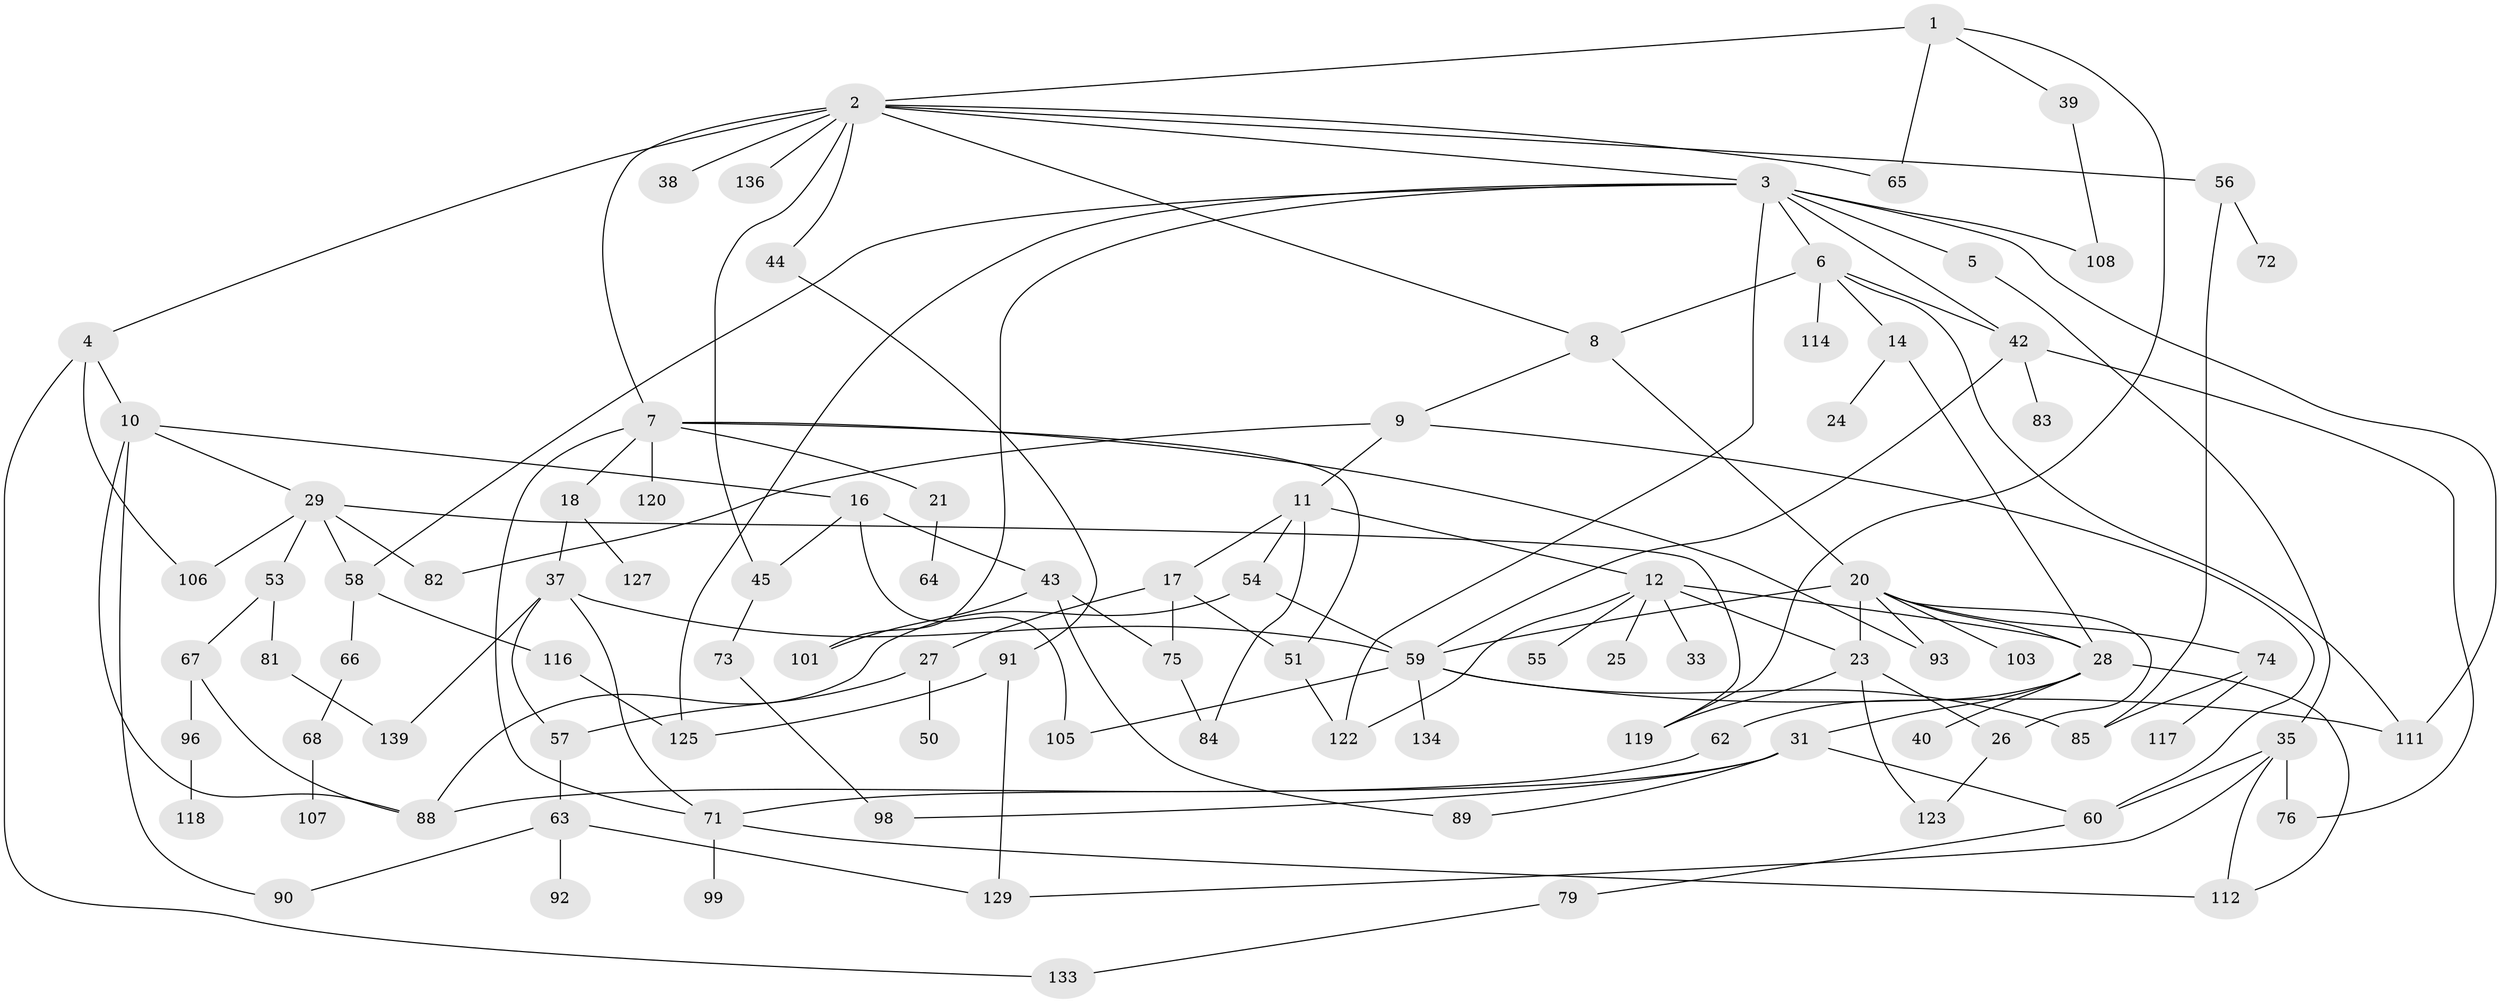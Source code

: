 // original degree distribution, {4: 0.1366906474820144, 8: 0.014388489208633094, 5: 0.07194244604316546, 3: 0.2302158273381295, 6: 0.04316546762589928, 1: 0.2014388489208633, 2: 0.302158273381295}
// Generated by graph-tools (version 1.1) at 2025/16/03/04/25 18:16:56]
// undirected, 97 vertices, 146 edges
graph export_dot {
graph [start="1"]
  node [color=gray90,style=filled];
  1;
  2 [super="+32"];
  3 [super="+47+102+41"];
  4 [super="+13"];
  5 [super="+78"];
  6;
  7 [super="+97"];
  8;
  9;
  10;
  11 [super="+128"];
  12 [super="+15"];
  14 [super="+19"];
  16;
  17 [super="+52"];
  18;
  20 [super="+48+104+22"];
  21;
  23 [super="+124"];
  24;
  25;
  26 [super="+110+30"];
  27;
  28 [super="+34"];
  29 [super="+94+46"];
  31 [super="+36"];
  33;
  35 [super="+70"];
  37;
  38;
  39;
  40;
  42 [super="+121+49"];
  43;
  44;
  45;
  50;
  51;
  53;
  54;
  55;
  56;
  57;
  58;
  59 [super="+61"];
  60 [super="+126"];
  62;
  63;
  64;
  65;
  66;
  67 [super="+69+87"];
  68;
  71 [super="+132"];
  72;
  73 [super="+86"];
  74;
  75 [super="+100"];
  76;
  79 [super="+80"];
  81;
  82;
  83;
  84;
  85 [super="+113"];
  88;
  89;
  90;
  91 [super="+137"];
  92;
  93;
  96;
  98;
  99;
  101;
  103;
  105;
  106;
  107 [super="+115"];
  108 [super="+109"];
  111;
  112;
  114;
  116;
  117;
  118;
  119;
  120;
  122 [super="+135+138"];
  123;
  125;
  127;
  129;
  133;
  134;
  136;
  139;
  1 -- 2;
  1 -- 39;
  1 -- 65;
  1 -- 119;
  2 -- 3;
  2 -- 4;
  2 -- 7;
  2 -- 38;
  2 -- 56;
  2 -- 65;
  2 -- 45;
  2 -- 8;
  2 -- 44;
  2 -- 136;
  3 -- 5;
  3 -- 6;
  3 -- 42;
  3 -- 122;
  3 -- 125;
  3 -- 58;
  3 -- 108;
  3 -- 101;
  3 -- 111;
  4 -- 10;
  4 -- 106;
  4 -- 133;
  5 -- 35;
  6 -- 8;
  6 -- 14;
  6 -- 111;
  6 -- 114;
  6 -- 42;
  7 -- 18;
  7 -- 21;
  7 -- 120;
  7 -- 71;
  7 -- 51;
  7 -- 93;
  8 -- 9;
  8 -- 20;
  9 -- 11;
  9 -- 82;
  9 -- 60;
  10 -- 16;
  10 -- 29;
  10 -- 90;
  10 -- 88;
  11 -- 12 [weight=2];
  11 -- 17;
  11 -- 54;
  11 -- 84;
  12 -- 25;
  12 -- 33;
  12 -- 122;
  12 -- 55;
  12 -- 23;
  12 -- 28;
  14 -- 24;
  14 -- 28;
  16 -- 43;
  16 -- 105;
  16 -- 45;
  17 -- 27;
  17 -- 51;
  17 -- 75 [weight=2];
  18 -- 37;
  18 -- 127;
  20 -- 74;
  20 -- 28;
  20 -- 59 [weight=2];
  20 -- 103;
  20 -- 93;
  20 -- 23;
  20 -- 26;
  21 -- 64;
  23 -- 26 [weight=2];
  23 -- 123;
  23 -- 119;
  26 -- 123;
  27 -- 50;
  27 -- 57;
  28 -- 31;
  28 -- 40;
  28 -- 112;
  28 -- 62;
  29 -- 106;
  29 -- 82;
  29 -- 58;
  29 -- 53;
  29 -- 119;
  31 -- 60;
  31 -- 89;
  31 -- 98;
  31 -- 71;
  35 -- 76;
  35 -- 60;
  35 -- 112;
  35 -- 129;
  37 -- 57;
  37 -- 71;
  37 -- 139;
  37 -- 59;
  39 -- 108;
  42 -- 59;
  42 -- 83 [weight=2];
  42 -- 76;
  43 -- 89;
  43 -- 101;
  43 -- 75;
  44 -- 91;
  45 -- 73;
  51 -- 122;
  53 -- 67;
  53 -- 81;
  54 -- 88;
  54 -- 59;
  56 -- 72;
  56 -- 85;
  57 -- 63;
  58 -- 66;
  58 -- 116;
  59 -- 134;
  59 -- 105;
  59 -- 111;
  59 -- 85;
  60 -- 79;
  62 -- 88;
  63 -- 92;
  63 -- 90;
  63 -- 129;
  66 -- 68;
  67 -- 96;
  67 -- 88;
  68 -- 107;
  71 -- 99;
  71 -- 112;
  73 -- 98;
  74 -- 117;
  74 -- 85;
  75 -- 84;
  79 -- 133;
  81 -- 139;
  91 -- 129;
  91 -- 125;
  96 -- 118;
  116 -- 125;
}
